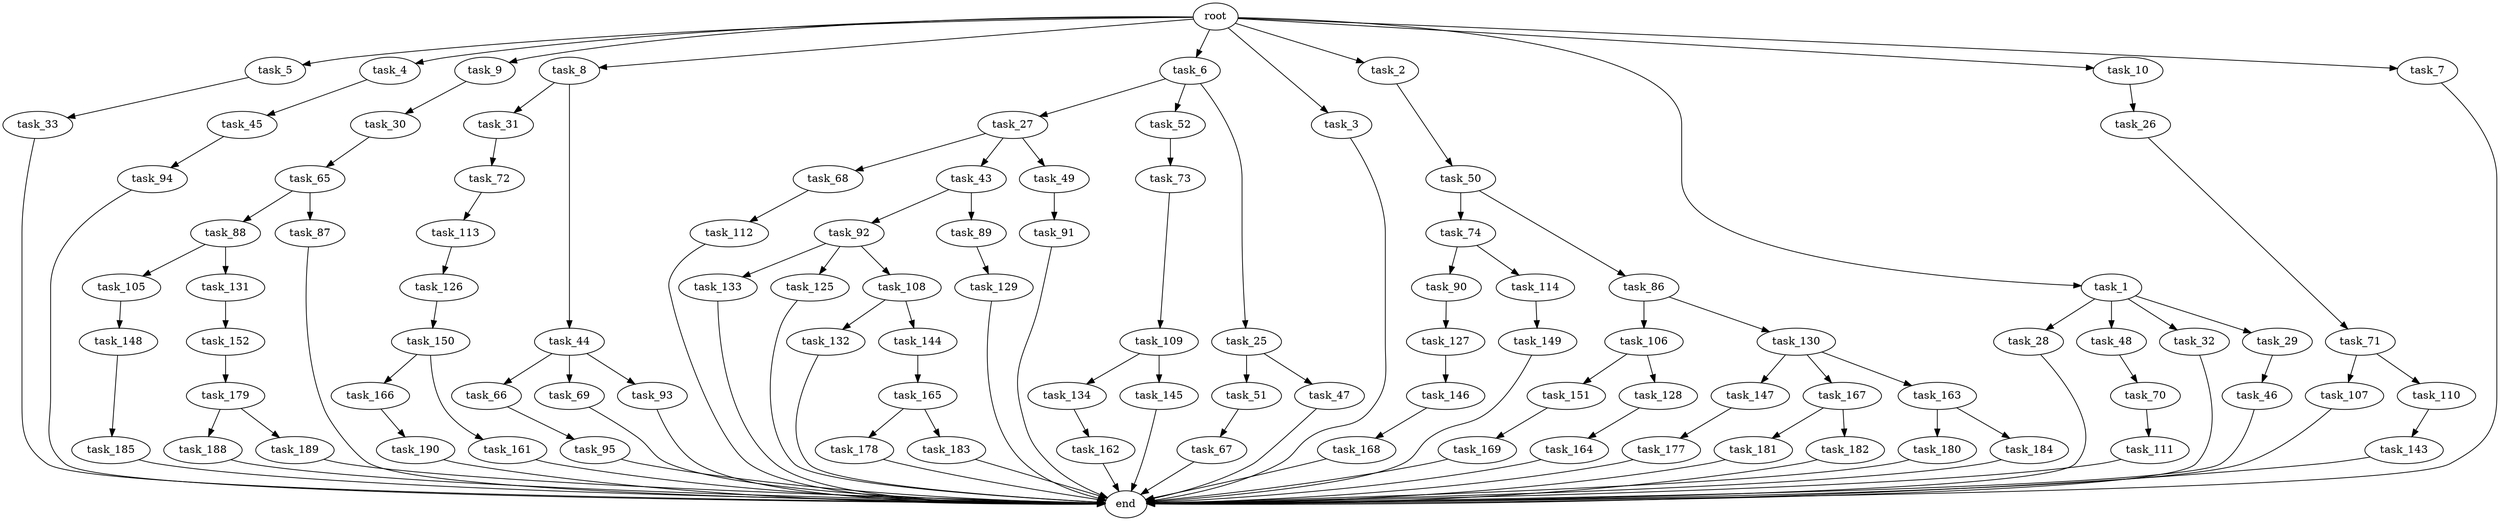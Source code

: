 digraph G {
  task_129 [size="8589934592.000000"];
  task_27 [size="773094113.280000"];
  task_149 [size="773094113.280000"];
  task_68 [size="2147483648.000000"];
  task_50 [size="2147483648.000000"];
  task_91 [size="8589934592.000000"];
  end [size="0.000000"];
  task_74 [size="4209067950.080000"];
  task_185 [size="4209067950.080000"];
  task_66 [size="2147483648.000000"];
  task_5 [size="10.240000"];
  task_4 [size="10.240000"];
  task_151 [size="1374389534.720000"];
  task_112 [size="3092376453.120000"];
  task_147 [size="2147483648.000000"];
  task_90 [size="773094113.280000"];
  task_31 [size="8589934592.000000"];
  task_143 [size="3092376453.120000"];
  task_26 [size="5497558138.880000"];
  task_190 [size="4209067950.080000"];
  task_51 [size="1374389534.720000"];
  task_28 [size="5497558138.880000"];
  task_88 [size="2147483648.000000"];
  task_9 [size="10.240000"];
  task_44 [size="8589934592.000000"];
  task_132 [size="2147483648.000000"];
  task_33 [size="773094113.280000"];
  task_169 [size="5497558138.880000"];
  task_8 [size="10.240000"];
  task_69 [size="2147483648.000000"];
  task_86 [size="4209067950.080000"];
  task_167 [size="2147483648.000000"];
  task_152 [size="2147483648.000000"];
  task_181 [size="8589934592.000000"];
  task_166 [size="2147483648.000000"];
  task_133 [size="1374389534.720000"];
  task_105 [size="773094113.280000"];
  task_188 [size="8589934592.000000"];
  task_150 [size="343597383.680000"];
  task_180 [size="3092376453.120000"];
  task_131 [size="773094113.280000"];
  task_168 [size="4209067950.080000"];
  task_52 [size="773094113.280000"];
  task_177 [size="773094113.280000"];
  task_106 [size="4209067950.080000"];
  task_134 [size="2147483648.000000"];
  task_6 [size="10.240000"];
  task_3 [size="10.240000"];
  task_111 [size="4209067950.080000"];
  task_125 [size="1374389534.720000"];
  task_71 [size="3092376453.120000"];
  task_144 [size="2147483648.000000"];
  task_70 [size="6957847019.520000"];
  task_148 [size="6957847019.520000"];
  task_113 [size="1374389534.720000"];
  task_73 [size="5497558138.880000"];
  task_163 [size="2147483648.000000"];
  task_161 [size="2147483648.000000"];
  task_107 [size="5497558138.880000"];
  task_165 [size="2147483648.000000"];
  task_30 [size="2147483648.000000"];
  task_48 [size="5497558138.880000"];
  task_45 [size="343597383.680000"];
  task_46 [size="2147483648.000000"];
  task_32 [size="5497558138.880000"];
  task_145 [size="2147483648.000000"];
  task_94 [size="343597383.680000"];
  task_162 [size="343597383.680000"];
  task_2 [size="10.240000"];
  task_1 [size="10.240000"];
  task_25 [size="773094113.280000"];
  task_72 [size="773094113.280000"];
  task_146 [size="1374389534.720000"];
  task_130 [size="4209067950.080000"];
  task_29 [size="5497558138.880000"];
  task_87 [size="2147483648.000000"];
  task_109 [size="8589934592.000000"];
  task_184 [size="3092376453.120000"];
  task_43 [size="2147483648.000000"];
  task_178 [size="773094113.280000"];
  task_126 [size="5497558138.880000"];
  task_92 [size="8589934592.000000"];
  task_49 [size="2147483648.000000"];
  task_10 [size="10.240000"];
  task_65 [size="343597383.680000"];
  task_67 [size="1374389534.720000"];
  task_7 [size="10.240000"];
  task_127 [size="4209067950.080000"];
  task_189 [size="8589934592.000000"];
  task_128 [size="1374389534.720000"];
  task_110 [size="5497558138.880000"];
  root [size="0.000000"];
  task_47 [size="1374389534.720000"];
  task_93 [size="2147483648.000000"];
  task_89 [size="8589934592.000000"];
  task_182 [size="8589934592.000000"];
  task_108 [size="1374389534.720000"];
  task_179 [size="8589934592.000000"];
  task_95 [size="6957847019.520000"];
  task_183 [size="773094113.280000"];
  task_114 [size="773094113.280000"];
  task_164 [size="773094113.280000"];

  task_129 -> end [size="1.000000"];
  task_27 -> task_49 [size="209715200.000000"];
  task_27 -> task_43 [size="209715200.000000"];
  task_27 -> task_68 [size="209715200.000000"];
  task_149 -> end [size="1.000000"];
  task_68 -> task_112 [size="301989888.000000"];
  task_50 -> task_74 [size="411041792.000000"];
  task_50 -> task_86 [size="411041792.000000"];
  task_91 -> end [size="1.000000"];
  task_74 -> task_114 [size="75497472.000000"];
  task_74 -> task_90 [size="75497472.000000"];
  task_185 -> end [size="1.000000"];
  task_66 -> task_95 [size="679477248.000000"];
  task_5 -> task_33 [size="75497472.000000"];
  task_4 -> task_45 [size="33554432.000000"];
  task_151 -> task_169 [size="536870912.000000"];
  task_112 -> end [size="1.000000"];
  task_147 -> task_177 [size="75497472.000000"];
  task_90 -> task_127 [size="411041792.000000"];
  task_31 -> task_72 [size="75497472.000000"];
  task_143 -> end [size="1.000000"];
  task_26 -> task_71 [size="301989888.000000"];
  task_190 -> end [size="1.000000"];
  task_51 -> task_67 [size="134217728.000000"];
  task_28 -> end [size="1.000000"];
  task_88 -> task_131 [size="75497472.000000"];
  task_88 -> task_105 [size="75497472.000000"];
  task_9 -> task_30 [size="209715200.000000"];
  task_44 -> task_93 [size="209715200.000000"];
  task_44 -> task_69 [size="209715200.000000"];
  task_44 -> task_66 [size="209715200.000000"];
  task_132 -> end [size="1.000000"];
  task_33 -> end [size="1.000000"];
  task_169 -> end [size="1.000000"];
  task_8 -> task_31 [size="838860800.000000"];
  task_8 -> task_44 [size="838860800.000000"];
  task_69 -> end [size="1.000000"];
  task_86 -> task_130 [size="411041792.000000"];
  task_86 -> task_106 [size="411041792.000000"];
  task_167 -> task_182 [size="838860800.000000"];
  task_167 -> task_181 [size="838860800.000000"];
  task_152 -> task_179 [size="838860800.000000"];
  task_181 -> end [size="1.000000"];
  task_166 -> task_190 [size="411041792.000000"];
  task_133 -> end [size="1.000000"];
  task_105 -> task_148 [size="679477248.000000"];
  task_188 -> end [size="1.000000"];
  task_150 -> task_161 [size="209715200.000000"];
  task_150 -> task_166 [size="209715200.000000"];
  task_180 -> end [size="1.000000"];
  task_131 -> task_152 [size="209715200.000000"];
  task_168 -> end [size="1.000000"];
  task_52 -> task_73 [size="536870912.000000"];
  task_177 -> end [size="1.000000"];
  task_106 -> task_151 [size="134217728.000000"];
  task_106 -> task_128 [size="134217728.000000"];
  task_134 -> task_162 [size="33554432.000000"];
  task_6 -> task_27 [size="75497472.000000"];
  task_6 -> task_25 [size="75497472.000000"];
  task_6 -> task_52 [size="75497472.000000"];
  task_3 -> end [size="1.000000"];
  task_111 -> end [size="1.000000"];
  task_125 -> end [size="1.000000"];
  task_71 -> task_107 [size="536870912.000000"];
  task_71 -> task_110 [size="536870912.000000"];
  task_144 -> task_165 [size="209715200.000000"];
  task_70 -> task_111 [size="411041792.000000"];
  task_148 -> task_185 [size="411041792.000000"];
  task_113 -> task_126 [size="536870912.000000"];
  task_73 -> task_109 [size="838860800.000000"];
  task_163 -> task_184 [size="301989888.000000"];
  task_163 -> task_180 [size="301989888.000000"];
  task_161 -> end [size="1.000000"];
  task_107 -> end [size="1.000000"];
  task_165 -> task_183 [size="75497472.000000"];
  task_165 -> task_178 [size="75497472.000000"];
  task_30 -> task_65 [size="33554432.000000"];
  task_48 -> task_70 [size="679477248.000000"];
  task_45 -> task_94 [size="33554432.000000"];
  task_46 -> end [size="1.000000"];
  task_32 -> end [size="1.000000"];
  task_145 -> end [size="1.000000"];
  task_94 -> end [size="1.000000"];
  task_162 -> end [size="1.000000"];
  task_2 -> task_50 [size="209715200.000000"];
  task_1 -> task_28 [size="536870912.000000"];
  task_1 -> task_29 [size="536870912.000000"];
  task_1 -> task_32 [size="536870912.000000"];
  task_1 -> task_48 [size="536870912.000000"];
  task_25 -> task_47 [size="134217728.000000"];
  task_25 -> task_51 [size="134217728.000000"];
  task_72 -> task_113 [size="134217728.000000"];
  task_146 -> task_168 [size="411041792.000000"];
  task_130 -> task_167 [size="209715200.000000"];
  task_130 -> task_163 [size="209715200.000000"];
  task_130 -> task_147 [size="209715200.000000"];
  task_29 -> task_46 [size="209715200.000000"];
  task_87 -> end [size="1.000000"];
  task_109 -> task_134 [size="209715200.000000"];
  task_109 -> task_145 [size="209715200.000000"];
  task_184 -> end [size="1.000000"];
  task_43 -> task_89 [size="838860800.000000"];
  task_43 -> task_92 [size="838860800.000000"];
  task_178 -> end [size="1.000000"];
  task_126 -> task_150 [size="33554432.000000"];
  task_92 -> task_133 [size="134217728.000000"];
  task_92 -> task_108 [size="134217728.000000"];
  task_92 -> task_125 [size="134217728.000000"];
  task_49 -> task_91 [size="838860800.000000"];
  task_10 -> task_26 [size="536870912.000000"];
  task_65 -> task_88 [size="209715200.000000"];
  task_65 -> task_87 [size="209715200.000000"];
  task_67 -> end [size="1.000000"];
  task_7 -> end [size="1.000000"];
  task_127 -> task_146 [size="134217728.000000"];
  task_189 -> end [size="1.000000"];
  task_128 -> task_164 [size="75497472.000000"];
  task_110 -> task_143 [size="301989888.000000"];
  root -> task_8 [size="1.000000"];
  root -> task_10 [size="1.000000"];
  root -> task_2 [size="1.000000"];
  root -> task_5 [size="1.000000"];
  root -> task_4 [size="1.000000"];
  root -> task_9 [size="1.000000"];
  root -> task_1 [size="1.000000"];
  root -> task_7 [size="1.000000"];
  root -> task_6 [size="1.000000"];
  root -> task_3 [size="1.000000"];
  task_47 -> end [size="1.000000"];
  task_93 -> end [size="1.000000"];
  task_89 -> task_129 [size="838860800.000000"];
  task_182 -> end [size="1.000000"];
  task_108 -> task_132 [size="209715200.000000"];
  task_108 -> task_144 [size="209715200.000000"];
  task_179 -> task_188 [size="838860800.000000"];
  task_179 -> task_189 [size="838860800.000000"];
  task_95 -> end [size="1.000000"];
  task_183 -> end [size="1.000000"];
  task_114 -> task_149 [size="75497472.000000"];
  task_164 -> end [size="1.000000"];
}
